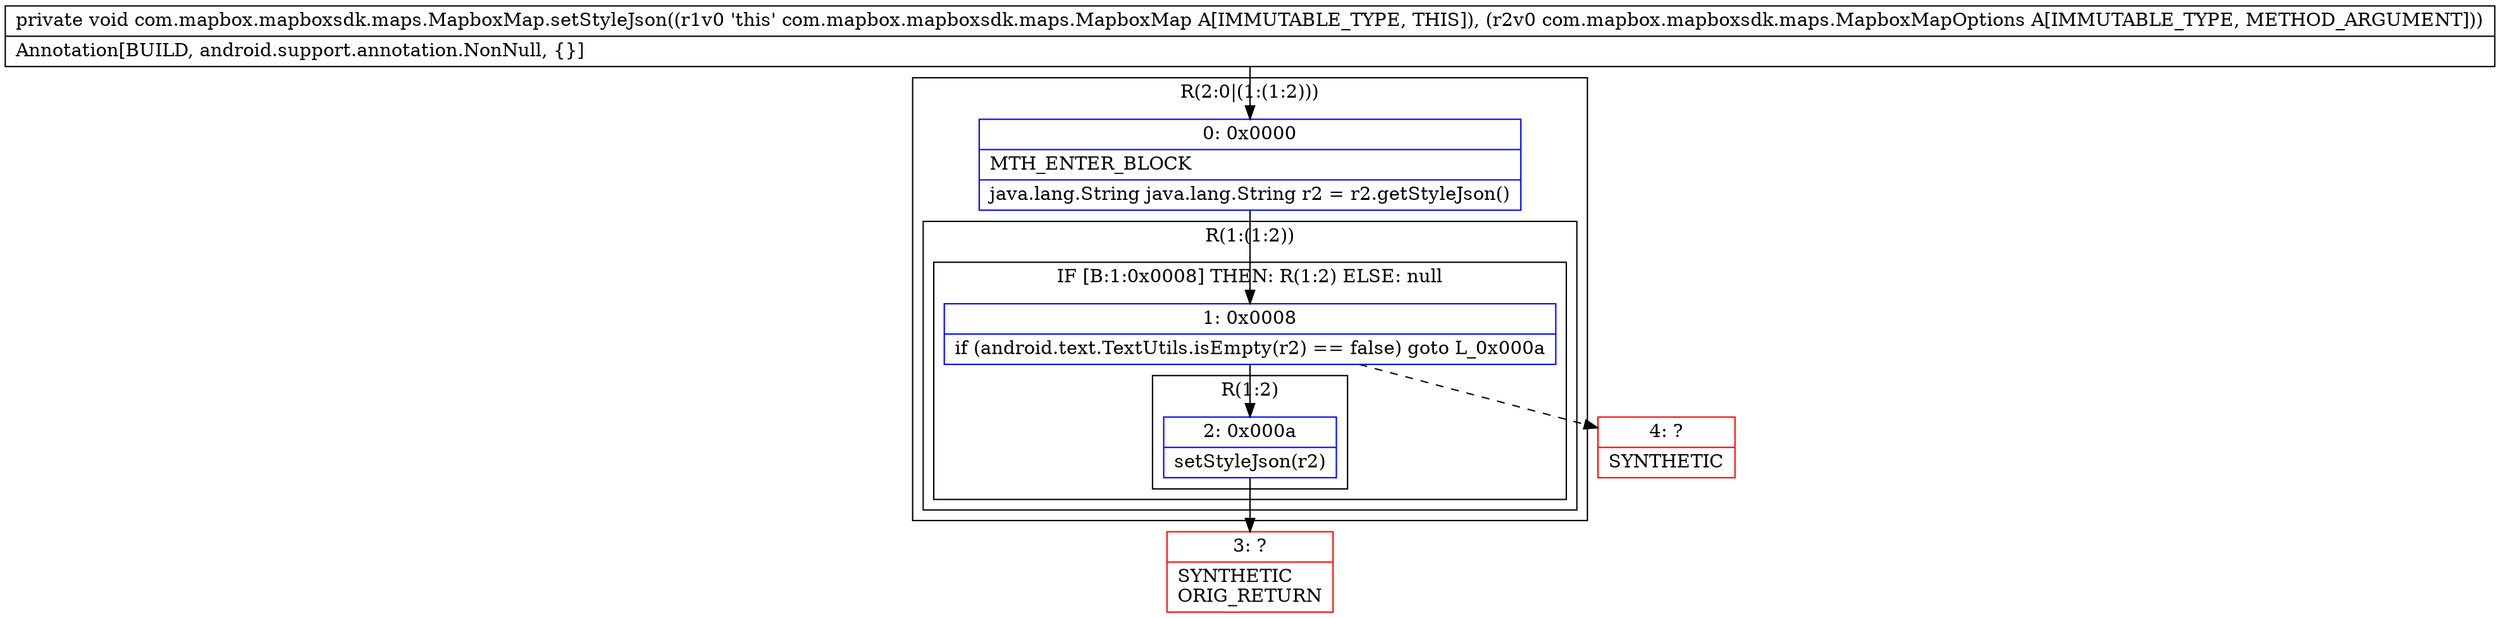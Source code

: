 digraph "CFG forcom.mapbox.mapboxsdk.maps.MapboxMap.setStyleJson(Lcom\/mapbox\/mapboxsdk\/maps\/MapboxMapOptions;)V" {
subgraph cluster_Region_507280234 {
label = "R(2:0|(1:(1:2)))";
node [shape=record,color=blue];
Node_0 [shape=record,label="{0\:\ 0x0000|MTH_ENTER_BLOCK\l|java.lang.String java.lang.String r2 = r2.getStyleJson()\l}"];
subgraph cluster_Region_179791886 {
label = "R(1:(1:2))";
node [shape=record,color=blue];
subgraph cluster_IfRegion_1270275200 {
label = "IF [B:1:0x0008] THEN: R(1:2) ELSE: null";
node [shape=record,color=blue];
Node_1 [shape=record,label="{1\:\ 0x0008|if (android.text.TextUtils.isEmpty(r2) == false) goto L_0x000a\l}"];
subgraph cluster_Region_2003249276 {
label = "R(1:2)";
node [shape=record,color=blue];
Node_2 [shape=record,label="{2\:\ 0x000a|setStyleJson(r2)\l}"];
}
}
}
}
Node_3 [shape=record,color=red,label="{3\:\ ?|SYNTHETIC\lORIG_RETURN\l}"];
Node_4 [shape=record,color=red,label="{4\:\ ?|SYNTHETIC\l}"];
MethodNode[shape=record,label="{private void com.mapbox.mapboxsdk.maps.MapboxMap.setStyleJson((r1v0 'this' com.mapbox.mapboxsdk.maps.MapboxMap A[IMMUTABLE_TYPE, THIS]), (r2v0 com.mapbox.mapboxsdk.maps.MapboxMapOptions A[IMMUTABLE_TYPE, METHOD_ARGUMENT]))  | Annotation[BUILD, android.support.annotation.NonNull, \{\}]\l}"];
MethodNode -> Node_0;
Node_0 -> Node_1;
Node_1 -> Node_2;
Node_1 -> Node_4[style=dashed];
Node_2 -> Node_3;
}


